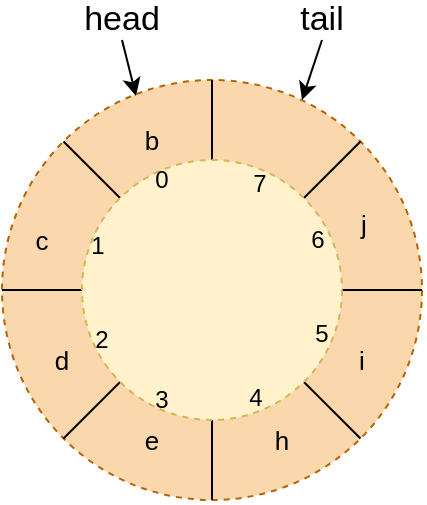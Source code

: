 <mxfile version="12.4.2" type="device" pages="1"><diagram id="aaqcDJ_hBJvscS83zldf" name="第 1 页"><mxGraphModel dx="910" dy="680" grid="1" gridSize="10" guides="1" tooltips="1" connect="1" arrows="1" fold="1" page="1" pageScale="1" pageWidth="827" pageHeight="1169" math="0" shadow="0"><root><mxCell id="0"/><mxCell id="1" parent="0"/><mxCell id="1gldPMaSexiWqpGc_eJT-1" value="" style="ellipse;whiteSpace=wrap;html=1;aspect=fixed;dashed=1;fillColor=#fad7ac;fontSize=13;strokeColor=#b46504;" vertex="1" parent="1"><mxGeometry x="90" y="100" width="210" height="210" as="geometry"/></mxCell><mxCell id="1gldPMaSexiWqpGc_eJT-2" style="edgeStyle=none;rounded=0;orthogonalLoop=1;jettySize=auto;html=1;exitX=0;exitY=0;exitDx=0;exitDy=0;endArrow=none;endFill=0;fontSize=13;" edge="1" parent="1" source="1gldPMaSexiWqpGc_eJT-9" target="1gldPMaSexiWqpGc_eJT-1"><mxGeometry relative="1" as="geometry"/></mxCell><mxCell id="1gldPMaSexiWqpGc_eJT-3" style="edgeStyle=none;rounded=0;orthogonalLoop=1;jettySize=auto;html=1;exitX=0.5;exitY=0;exitDx=0;exitDy=0;entryX=0.5;entryY=0;entryDx=0;entryDy=0;endArrow=none;endFill=0;fontSize=13;" edge="1" parent="1" source="1gldPMaSexiWqpGc_eJT-9" target="1gldPMaSexiWqpGc_eJT-1"><mxGeometry relative="1" as="geometry"/></mxCell><mxCell id="1gldPMaSexiWqpGc_eJT-4" style="edgeStyle=none;rounded=0;orthogonalLoop=1;jettySize=auto;html=1;exitX=1;exitY=0;exitDx=0;exitDy=0;endArrow=none;endFill=0;fontSize=13;" edge="1" parent="1" source="1gldPMaSexiWqpGc_eJT-9" target="1gldPMaSexiWqpGc_eJT-1"><mxGeometry relative="1" as="geometry"/></mxCell><mxCell id="1gldPMaSexiWqpGc_eJT-5" style="edgeStyle=none;rounded=0;orthogonalLoop=1;jettySize=auto;html=1;exitX=1;exitY=0.5;exitDx=0;exitDy=0;entryX=1;entryY=0.5;entryDx=0;entryDy=0;endArrow=none;endFill=0;fontSize=13;" edge="1" parent="1" source="1gldPMaSexiWqpGc_eJT-9" target="1gldPMaSexiWqpGc_eJT-1"><mxGeometry relative="1" as="geometry"/></mxCell><mxCell id="1gldPMaSexiWqpGc_eJT-6" style="edgeStyle=none;rounded=0;orthogonalLoop=1;jettySize=auto;html=1;exitX=1;exitY=1;exitDx=0;exitDy=0;endArrow=none;endFill=0;fontSize=13;entryX=1;entryY=1;entryDx=0;entryDy=0;" edge="1" parent="1" source="1gldPMaSexiWqpGc_eJT-9" target="1gldPMaSexiWqpGc_eJT-1"><mxGeometry relative="1" as="geometry"/></mxCell><mxCell id="1gldPMaSexiWqpGc_eJT-8" style="edgeStyle=none;rounded=0;orthogonalLoop=1;jettySize=auto;html=1;exitX=0;exitY=0.5;exitDx=0;exitDy=0;entryX=0;entryY=0.5;entryDx=0;entryDy=0;endArrow=none;endFill=0;fontSize=13;" edge="1" parent="1" source="1gldPMaSexiWqpGc_eJT-9" target="1gldPMaSexiWqpGc_eJT-1"><mxGeometry relative="1" as="geometry"/></mxCell><mxCell id="1gldPMaSexiWqpGc_eJT-32" style="rounded=0;orthogonalLoop=1;jettySize=auto;html=1;exitX=0;exitY=1;exitDx=0;exitDy=0;entryX=0;entryY=1;entryDx=0;entryDy=0;endArrow=none;endFill=0;" edge="1" parent="1" source="1gldPMaSexiWqpGc_eJT-9" target="1gldPMaSexiWqpGc_eJT-1"><mxGeometry relative="1" as="geometry"/></mxCell><mxCell id="1gldPMaSexiWqpGc_eJT-33" style="edgeStyle=none;rounded=0;orthogonalLoop=1;jettySize=auto;html=1;exitX=0.5;exitY=1;exitDx=0;exitDy=0;entryX=0.5;entryY=1;entryDx=0;entryDy=0;endArrow=none;endFill=0;" edge="1" parent="1" source="1gldPMaSexiWqpGc_eJT-9" target="1gldPMaSexiWqpGc_eJT-1"><mxGeometry relative="1" as="geometry"/></mxCell><mxCell id="1gldPMaSexiWqpGc_eJT-9" value="" style="ellipse;whiteSpace=wrap;html=1;aspect=fixed;dashed=1;fillColor=#fff2cc;fontSize=13;strokeColor=#d6b656;" vertex="1" parent="1"><mxGeometry x="130" y="140" width="130" height="130" as="geometry"/></mxCell><mxCell id="1gldPMaSexiWqpGc_eJT-11" value="b" style="text;html=1;strokeColor=none;fillColor=none;align=center;verticalAlign=middle;whiteSpace=wrap;rounded=0;dashed=1;fontSize=13;" vertex="1" parent="1"><mxGeometry x="145" y="120" width="40" height="20" as="geometry"/></mxCell><mxCell id="1gldPMaSexiWqpGc_eJT-13" value="i" style="text;html=1;strokeColor=none;fillColor=none;align=center;verticalAlign=middle;whiteSpace=wrap;rounded=0;dashed=1;fontSize=13;" vertex="1" parent="1"><mxGeometry x="250" y="230" width="40" height="20" as="geometry"/></mxCell><mxCell id="1gldPMaSexiWqpGc_eJT-14" value="d" style="text;html=1;strokeColor=none;fillColor=none;align=center;verticalAlign=middle;whiteSpace=wrap;rounded=0;dashed=1;fontSize=13;" vertex="1" parent="1"><mxGeometry x="100" y="230" width="40" height="20" as="geometry"/></mxCell><mxCell id="1gldPMaSexiWqpGc_eJT-15" value="c" style="text;html=1;strokeColor=none;fillColor=none;align=center;verticalAlign=middle;whiteSpace=wrap;rounded=0;dashed=1;fontSize=13;" vertex="1" parent="1"><mxGeometry x="90" y="170" width="40" height="20" as="geometry"/></mxCell><mxCell id="1gldPMaSexiWqpGc_eJT-16" style="edgeStyle=none;rounded=0;orthogonalLoop=1;jettySize=auto;html=1;entryX=0.75;entryY=0;entryDx=0;entryDy=0;endArrow=classic;endFill=1;fontSize=17;exitX=0.5;exitY=1;exitDx=0;exitDy=0;" edge="1" parent="1" source="1gldPMaSexiWqpGc_eJT-17"><mxGeometry relative="1" as="geometry"><mxPoint x="350" y="160" as="sourcePoint"/><mxPoint x="240" y="110" as="targetPoint"/></mxGeometry></mxCell><mxCell id="1gldPMaSexiWqpGc_eJT-17" value="tail" style="text;html=1;strokeColor=none;fillColor=none;align=center;verticalAlign=middle;whiteSpace=wrap;rounded=0;dashed=1;fontSize=17;" vertex="1" parent="1"><mxGeometry x="230" y="60" width="40" height="20" as="geometry"/></mxCell><mxCell id="1gldPMaSexiWqpGc_eJT-18" style="edgeStyle=none;rounded=0;orthogonalLoop=1;jettySize=auto;html=1;exitX=0.5;exitY=1;exitDx=0;exitDy=0;entryX=0.319;entryY=0.038;entryDx=0;entryDy=0;endArrow=classic;endFill=1;fontSize=17;entryPerimeter=0;" edge="1" parent="1" source="1gldPMaSexiWqpGc_eJT-19" target="1gldPMaSexiWqpGc_eJT-1"><mxGeometry relative="1" as="geometry"/></mxCell><mxCell id="1gldPMaSexiWqpGc_eJT-19" value="head" style="text;html=1;strokeColor=none;fillColor=none;align=center;verticalAlign=middle;whiteSpace=wrap;rounded=0;dashed=1;fontSize=17;" vertex="1" parent="1"><mxGeometry x="130" y="60" width="40" height="20" as="geometry"/></mxCell><mxCell id="1gldPMaSexiWqpGc_eJT-20" value="6" style="text;html=1;strokeColor=none;fillColor=none;align=center;verticalAlign=middle;whiteSpace=wrap;rounded=0;dashed=1;fontSize=12;" vertex="1" parent="1"><mxGeometry x="228" y="170" width="40" height="20" as="geometry"/></mxCell><mxCell id="1gldPMaSexiWqpGc_eJT-21" value="5" style="text;html=1;strokeColor=none;fillColor=none;align=center;verticalAlign=middle;whiteSpace=wrap;rounded=0;dashed=1;fontSize=12;" vertex="1" parent="1"><mxGeometry x="230" y="217" width="40" height="20" as="geometry"/></mxCell><mxCell id="1gldPMaSexiWqpGc_eJT-22" value="4" style="text;html=1;strokeColor=none;fillColor=none;align=center;verticalAlign=middle;whiteSpace=wrap;rounded=0;dashed=1;fontSize=12;" vertex="1" parent="1"><mxGeometry x="197" y="249" width="40" height="20" as="geometry"/></mxCell><mxCell id="1gldPMaSexiWqpGc_eJT-23" value="3" style="text;html=1;strokeColor=none;fillColor=none;align=center;verticalAlign=middle;whiteSpace=wrap;rounded=0;dashed=1;fontSize=12;" vertex="1" parent="1"><mxGeometry x="150" y="250" width="40" height="20" as="geometry"/></mxCell><mxCell id="1gldPMaSexiWqpGc_eJT-24" value="2" style="text;html=1;strokeColor=none;fillColor=none;align=center;verticalAlign=middle;whiteSpace=wrap;rounded=0;dashed=1;fontSize=12;" vertex="1" parent="1"><mxGeometry x="120" y="220" width="40" height="20" as="geometry"/></mxCell><mxCell id="1gldPMaSexiWqpGc_eJT-25" value="1" style="text;html=1;strokeColor=none;fillColor=none;align=center;verticalAlign=middle;whiteSpace=wrap;rounded=0;dashed=1;fontSize=12;" vertex="1" parent="1"><mxGeometry x="118" y="173" width="40" height="20" as="geometry"/></mxCell><mxCell id="1gldPMaSexiWqpGc_eJT-26" value="0" style="text;html=1;strokeColor=none;fillColor=none;align=center;verticalAlign=middle;whiteSpace=wrap;rounded=0;dashed=1;fontSize=12;" vertex="1" parent="1"><mxGeometry x="150" y="140" width="40" height="20" as="geometry"/></mxCell><mxCell id="1gldPMaSexiWqpGc_eJT-28" value="e" style="text;html=1;strokeColor=none;fillColor=none;align=center;verticalAlign=middle;whiteSpace=wrap;rounded=0;dashed=1;fontSize=13;" vertex="1" parent="1"><mxGeometry x="145" y="270" width="40" height="20" as="geometry"/></mxCell><mxCell id="1gldPMaSexiWqpGc_eJT-34" value="h" style="text;html=1;strokeColor=none;fillColor=none;align=center;verticalAlign=middle;whiteSpace=wrap;rounded=0;dashed=1;fontSize=13;" vertex="1" parent="1"><mxGeometry x="210" y="270" width="40" height="20" as="geometry"/></mxCell><mxCell id="1gldPMaSexiWqpGc_eJT-35" value="7" style="text;html=1;strokeColor=none;fillColor=none;align=center;verticalAlign=middle;whiteSpace=wrap;rounded=0;dashed=1;fontSize=12;" vertex="1" parent="1"><mxGeometry x="199" y="142" width="40" height="20" as="geometry"/></mxCell><mxCell id="1gldPMaSexiWqpGc_eJT-36" value="j" style="text;html=1;strokeColor=none;fillColor=none;align=center;verticalAlign=middle;whiteSpace=wrap;rounded=0;dashed=1;fontSize=13;" vertex="1" parent="1"><mxGeometry x="251" y="162" width="40" height="20" as="geometry"/></mxCell></root></mxGraphModel></diagram></mxfile>